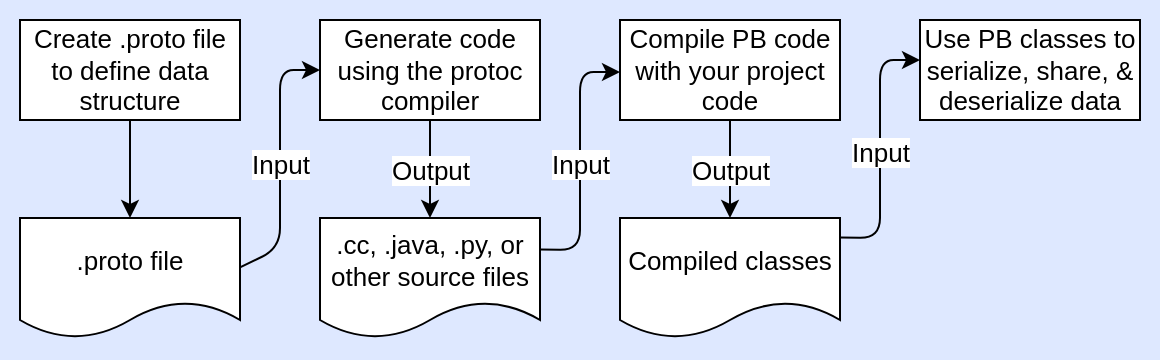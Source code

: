 <mxfile version="21.2.1" type="device">
  <diagram name="第 1 页" id="Ddp_4GvIFCaKqRczuAh4">
    <mxGraphModel dx="1418" dy="820" grid="1" gridSize="10" guides="1" tooltips="1" connect="1" arrows="1" fold="1" page="1" pageScale="1" pageWidth="827" pageHeight="1169" math="0" shadow="0">
      <root>
        <mxCell id="0" />
        <mxCell id="1" parent="0" />
        <mxCell id="lxFPnvU3_qxI2LDUMw3F-1" value="" style="fillColor=#DEE8FF;strokeColor=none;" parent="1" vertex="1">
          <mxGeometry x="100" y="180" width="580" height="180" as="geometry" />
        </mxCell>
        <mxCell id="QHQSiwjJCwd8MkDrQ3MY-3" value="Create .proto file to define data&lt;br style=&quot;font-size: 13px;&quot;&gt;structure" style="rounded=0;whiteSpace=wrap;html=1;fontSize=13;" vertex="1" parent="1">
          <mxGeometry x="110" y="190" width="110" height="50" as="geometry" />
        </mxCell>
        <mxCell id="QHQSiwjJCwd8MkDrQ3MY-4" value="" style="endArrow=classic;html=1;exitX=0.5;exitY=1;exitDx=0;exitDy=0;entryX=0.5;entryY=0;entryDx=0;entryDy=0;" edge="1" parent="1" source="QHQSiwjJCwd8MkDrQ3MY-3" target="QHQSiwjJCwd8MkDrQ3MY-8">
          <mxGeometry width="50" height="50" relative="1" as="geometry">
            <mxPoint x="270" y="240" as="sourcePoint" />
            <mxPoint x="260" y="215" as="targetPoint" />
          </mxGeometry>
        </mxCell>
        <mxCell id="QHQSiwjJCwd8MkDrQ3MY-5" value="Generate code using the protoc compiler" style="rounded=0;whiteSpace=wrap;html=1;fontSize=13;" vertex="1" parent="1">
          <mxGeometry x="260" y="190" width="110" height="50" as="geometry" />
        </mxCell>
        <mxCell id="QHQSiwjJCwd8MkDrQ3MY-6" value="Compile PB code with your project code" style="rounded=0;whiteSpace=wrap;html=1;fontSize=13;" vertex="1" parent="1">
          <mxGeometry x="410" y="190" width="110" height="50" as="geometry" />
        </mxCell>
        <mxCell id="QHQSiwjJCwd8MkDrQ3MY-7" value="Use PB classes to serialize, share, &amp;amp; deserialize data" style="rounded=0;whiteSpace=wrap;html=1;fontSize=13;" vertex="1" parent="1">
          <mxGeometry x="560" y="190" width="110" height="50" as="geometry" />
        </mxCell>
        <mxCell id="QHQSiwjJCwd8MkDrQ3MY-8" value="&lt;font style=&quot;font-size: 13px;&quot;&gt;.proto file&lt;/font&gt;" style="shape=document;whiteSpace=wrap;html=1;boundedLbl=1;fontSize=13;" vertex="1" parent="1">
          <mxGeometry x="110" y="289" width="110" height="60" as="geometry" />
        </mxCell>
        <mxCell id="QHQSiwjJCwd8MkDrQ3MY-9" value="" style="endArrow=classic;html=1;exitX=1;exitY=0.412;exitDx=0;exitDy=0;exitPerimeter=0;entryX=0;entryY=0.5;entryDx=0;entryDy=0;" edge="1" parent="1" source="QHQSiwjJCwd8MkDrQ3MY-8" target="QHQSiwjJCwd8MkDrQ3MY-5">
          <mxGeometry relative="1" as="geometry">
            <mxPoint x="150" y="320" as="sourcePoint" />
            <mxPoint x="250" y="320" as="targetPoint" />
            <Array as="points">
              <mxPoint x="240" y="304" />
              <mxPoint x="240" y="215" />
            </Array>
          </mxGeometry>
        </mxCell>
        <mxCell id="QHQSiwjJCwd8MkDrQ3MY-10" value="Input" style="edgeLabel;resizable=0;html=1;align=center;verticalAlign=middle;labelBackgroundColor=default;fontSize=13;" connectable="0" vertex="1" parent="QHQSiwjJCwd8MkDrQ3MY-9">
          <mxGeometry relative="1" as="geometry">
            <mxPoint y="1.0" as="offset" />
          </mxGeometry>
        </mxCell>
        <mxCell id="QHQSiwjJCwd8MkDrQ3MY-11" value=".cc, .java, .py, or other source files" style="shape=document;whiteSpace=wrap;html=1;boundedLbl=1;fontSize=13;" vertex="1" parent="1">
          <mxGeometry x="260" y="289" width="110" height="60" as="geometry" />
        </mxCell>
        <mxCell id="QHQSiwjJCwd8MkDrQ3MY-12" value="Output" style="endArrow=classic;html=1;exitX=0.5;exitY=1;exitDx=0;exitDy=0;entryX=0.5;entryY=0;entryDx=0;entryDy=0;fontSize=13;" edge="1" parent="1" source="QHQSiwjJCwd8MkDrQ3MY-5" target="QHQSiwjJCwd8MkDrQ3MY-11">
          <mxGeometry width="50" height="50" relative="1" as="geometry">
            <mxPoint x="175" y="250" as="sourcePoint" />
            <mxPoint x="175" y="289" as="targetPoint" />
          </mxGeometry>
        </mxCell>
        <mxCell id="QHQSiwjJCwd8MkDrQ3MY-13" value="" style="endArrow=classic;html=1;exitX=1;exitY=0.412;exitDx=0;exitDy=0;exitPerimeter=0;entryX=0;entryY=0.5;entryDx=0;entryDy=0;" edge="1" parent="1">
          <mxGeometry relative="1" as="geometry">
            <mxPoint x="370" y="304.72" as="sourcePoint" />
            <mxPoint x="410" y="216" as="targetPoint" />
            <Array as="points">
              <mxPoint x="390" y="305" />
              <mxPoint x="390" y="216" />
            </Array>
          </mxGeometry>
        </mxCell>
        <mxCell id="QHQSiwjJCwd8MkDrQ3MY-14" value="Input" style="edgeLabel;resizable=0;html=1;align=center;verticalAlign=middle;fontSize=13;" connectable="0" vertex="1" parent="QHQSiwjJCwd8MkDrQ3MY-13">
          <mxGeometry relative="1" as="geometry">
            <mxPoint y="1.0" as="offset" />
          </mxGeometry>
        </mxCell>
        <mxCell id="QHQSiwjJCwd8MkDrQ3MY-15" value="Compiled classes" style="shape=document;whiteSpace=wrap;html=1;boundedLbl=1;fontSize=13;" vertex="1" parent="1">
          <mxGeometry x="410" y="289" width="110" height="60" as="geometry" />
        </mxCell>
        <mxCell id="QHQSiwjJCwd8MkDrQ3MY-16" value="Output" style="endArrow=classic;html=1;exitX=0.5;exitY=1;exitDx=0;exitDy=0;entryX=0.5;entryY=0;entryDx=0;entryDy=0;fontSize=13;" edge="1" parent="1" source="QHQSiwjJCwd8MkDrQ3MY-6" target="QHQSiwjJCwd8MkDrQ3MY-15">
          <mxGeometry width="50" height="50" relative="1" as="geometry">
            <mxPoint x="325" y="250" as="sourcePoint" />
            <mxPoint x="325" y="289" as="targetPoint" />
            <Array as="points">
              <mxPoint x="465" y="250" />
            </Array>
          </mxGeometry>
        </mxCell>
        <mxCell id="QHQSiwjJCwd8MkDrQ3MY-17" value="" style="endArrow=classic;html=1;exitX=1;exitY=0.412;exitDx=0;exitDy=0;exitPerimeter=0;entryX=0;entryY=0.5;entryDx=0;entryDy=0;" edge="1" parent="1">
          <mxGeometry relative="1" as="geometry">
            <mxPoint x="520" y="298.72" as="sourcePoint" />
            <mxPoint x="560" y="210" as="targetPoint" />
            <Array as="points">
              <mxPoint x="540" y="299" />
              <mxPoint x="540" y="210" />
            </Array>
          </mxGeometry>
        </mxCell>
        <mxCell id="QHQSiwjJCwd8MkDrQ3MY-18" value="Input" style="edgeLabel;resizable=0;html=1;align=center;verticalAlign=middle;fontSize=13;" connectable="0" vertex="1" parent="QHQSiwjJCwd8MkDrQ3MY-17">
          <mxGeometry relative="1" as="geometry">
            <mxPoint y="1.0" as="offset" />
          </mxGeometry>
        </mxCell>
      </root>
    </mxGraphModel>
  </diagram>
</mxfile>
